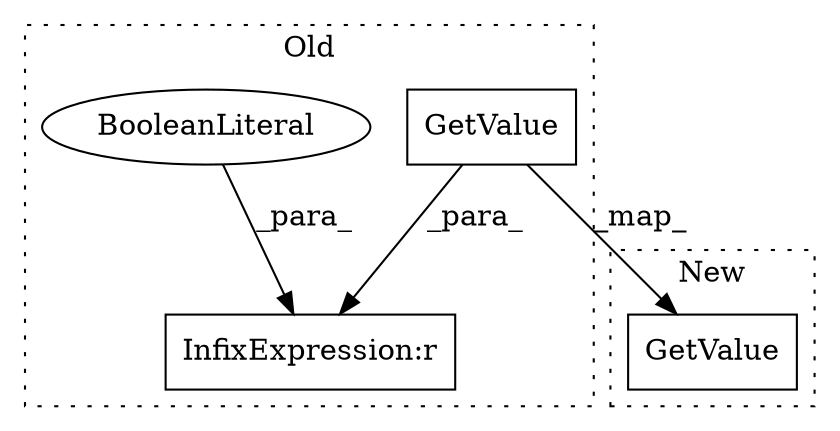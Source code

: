 digraph G {
subgraph cluster0 {
1 [label="GetValue" a="32" s="39633" l="10" shape="box"];
3 [label="InfixExpression:r" a="27" s="39643" l="4" shape="box"];
4 [label="BooleanLiteral" a="9" s="39647" l="4" shape="ellipse"];
label = "Old";
style="dotted";
}
subgraph cluster1 {
2 [label="GetValue" a="32" s="39553" l="10" shape="box"];
label = "New";
style="dotted";
}
1 -> 2 [label="_map_"];
1 -> 3 [label="_para_"];
4 -> 3 [label="_para_"];
}